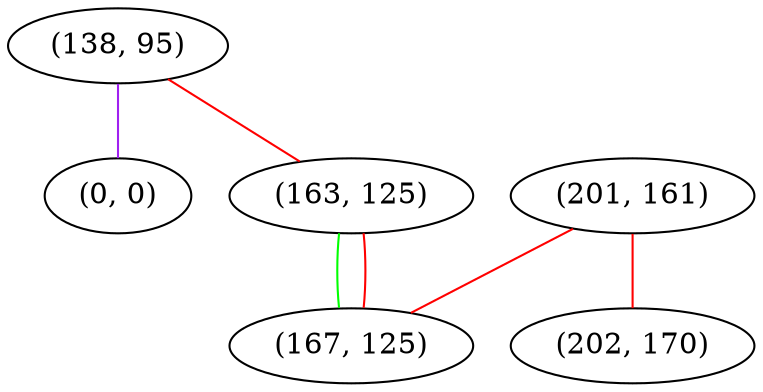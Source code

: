 graph "" {
"(138, 95)";
"(0, 0)";
"(201, 161)";
"(202, 170)";
"(163, 125)";
"(167, 125)";
"(138, 95)" -- "(0, 0)"  [color=purple, key=0, weight=4];
"(138, 95)" -- "(163, 125)"  [color=red, key=0, weight=1];
"(201, 161)" -- "(167, 125)"  [color=red, key=0, weight=1];
"(201, 161)" -- "(202, 170)"  [color=red, key=0, weight=1];
"(163, 125)" -- "(167, 125)"  [color=green, key=0, weight=2];
"(163, 125)" -- "(167, 125)"  [color=red, key=1, weight=1];
}
